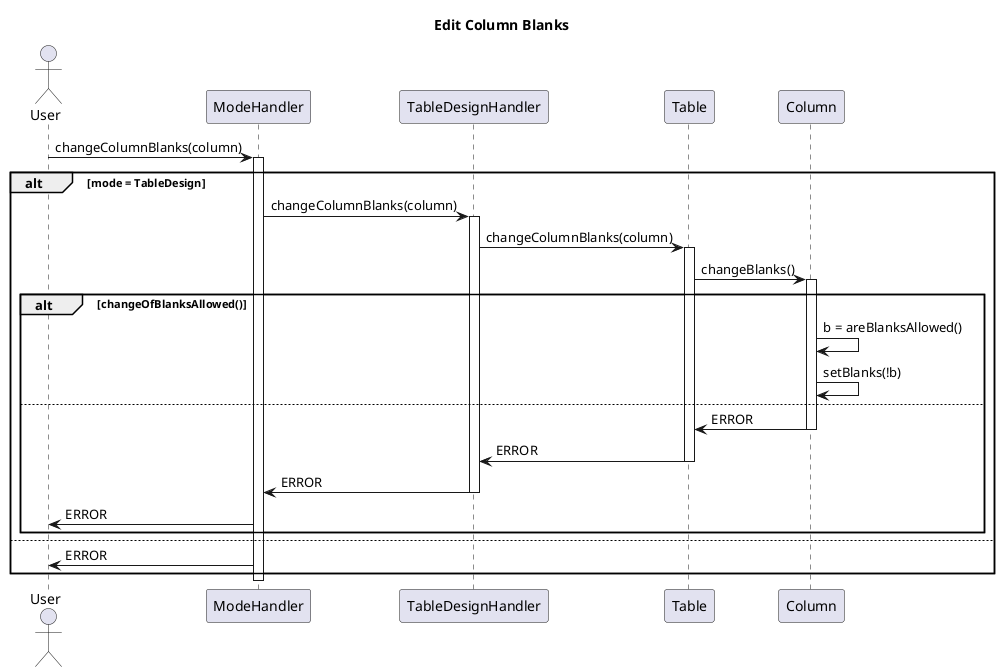 @startuml
title Edit Column Blanks
Actor User

User -> ModeHandler: changeColumnBlanks(column)
activate ModeHandler
alt mode = TableDesign
    ModeHandler -> TableDesignHandler: changeColumnBlanks(column)
    activate TableDesignHandler
    TableDesignHandler -> Table: changeColumnBlanks(column)
    activate Table
    Table -> Column: changeBlanks()
    activate Column
    alt changeOfBlanksAllowed()
        Column -> Column: b = areBlanksAllowed()
        Column -> Column: setBlanks(!b)
    else
        Column -> Table: ERROR
        deactivate Column
        Table -> TableDesignHandler: ERROR
        deactivate Table
        TableDesignHandler -> ModeHandler: ERROR
        deactivate TableDesignHandler
        ModeHandler -> User: ERROR
    end
else
    ModeHandler -> User: ERROR
end
deactivate ModeHandler



@enduml